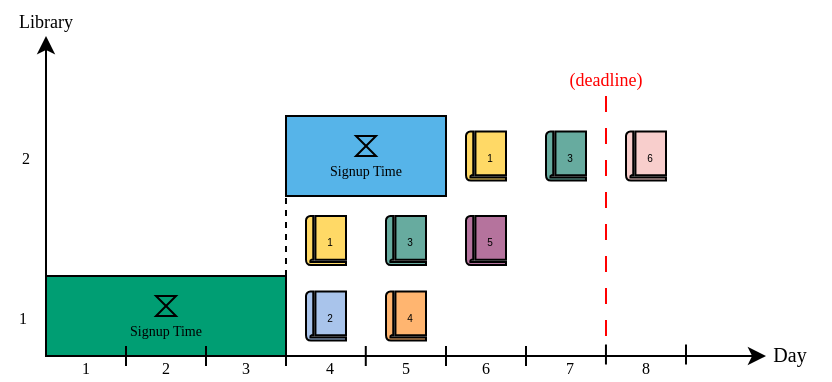 <mxfile version="21.6.8" type="device">
  <diagram name="example" id="hwzFVTMM_uJyrM2o6dDl">
    <mxGraphModel dx="658" dy="481" grid="1" gridSize="10" guides="1" tooltips="1" connect="1" arrows="1" fold="1" page="1" pageScale="1" pageWidth="827" pageHeight="1169" math="0" shadow="0">
      <root>
        <mxCell id="0" />
        <mxCell id="1" parent="0" />
        <mxCell id="ofYdp0S4x2xCZE4zrVgu-2" value="" style="endArrow=classic;html=1;rounded=0;" parent="1" edge="1">
          <mxGeometry width="50" height="50" relative="1" as="geometry">
            <mxPoint x="240" y="520" as="sourcePoint" />
            <mxPoint x="240" y="360" as="targetPoint" />
          </mxGeometry>
        </mxCell>
        <mxCell id="ofYdp0S4x2xCZE4zrVgu-3" value="" style="endArrow=classic;html=1;rounded=0;" parent="1" edge="1">
          <mxGeometry width="50" height="50" relative="1" as="geometry">
            <mxPoint x="260" y="520" as="sourcePoint" />
            <mxPoint x="600" y="520" as="targetPoint" />
          </mxGeometry>
        </mxCell>
        <mxCell id="ofYdp0S4x2xCZE4zrVgu-4" value="" style="rounded=0;whiteSpace=wrap;html=1;fillColor=#009E73;" parent="1" vertex="1">
          <mxGeometry x="240" y="480" width="120" height="40" as="geometry" />
        </mxCell>
        <mxCell id="ofYdp0S4x2xCZE4zrVgu-5" value="" style="rounded=0;whiteSpace=wrap;html=1;fillColor=#56B4E9;" parent="1" vertex="1">
          <mxGeometry x="360" y="400" width="80" height="40" as="geometry" />
        </mxCell>
        <mxCell id="ofYdp0S4x2xCZE4zrVgu-7" value="" style="endArrow=none;html=1;rounded=0;entryX=0;entryY=1;entryDx=0;entryDy=0;exitX=1;exitY=0;exitDx=0;exitDy=0;dashed=1;fontFamily=Linux Libertine;fontSource=https%3A%2F%2Ffonts.googleapis.com%2Fcss%3Ffamily%3DLinux%2BLibertine;" parent="1" source="ofYdp0S4x2xCZE4zrVgu-4" target="ofYdp0S4x2xCZE4zrVgu-5" edge="1">
          <mxGeometry width="50" height="50" relative="1" as="geometry">
            <mxPoint x="390" y="450" as="sourcePoint" />
            <mxPoint x="440" y="400" as="targetPoint" />
          </mxGeometry>
        </mxCell>
        <mxCell id="ofYdp0S4x2xCZE4zrVgu-9" value="" style="sketch=0;pointerEvents=1;shadow=0;dashed=0;html=1;labelPosition=center;verticalLabelPosition=bottom;verticalAlign=top;outlineConnect=0;align=center;shape=mxgraph.office.concepts.book_journal;fillColor=#A9C4EB;" parent="1" vertex="1">
          <mxGeometry x="370" y="487.75" width="20" height="24.5" as="geometry" />
        </mxCell>
        <mxCell id="ofYdp0S4x2xCZE4zrVgu-10" value="" style="sketch=0;pointerEvents=1;shadow=0;dashed=0;html=1;labelPosition=center;verticalLabelPosition=bottom;verticalAlign=top;outlineConnect=0;align=center;shape=mxgraph.office.concepts.book_journal;fillColor=#FFD966;" parent="1" vertex="1">
          <mxGeometry x="370" y="450" width="20" height="24.5" as="geometry" />
        </mxCell>
        <mxCell id="ofYdp0S4x2xCZE4zrVgu-11" value="" style="sketch=0;pointerEvents=1;shadow=0;dashed=0;html=1;labelPosition=center;verticalLabelPosition=bottom;verticalAlign=top;outlineConnect=0;align=center;shape=mxgraph.office.concepts.book_journal;fillColor=#67AB9F;" parent="1" vertex="1">
          <mxGeometry x="410" y="450" width="20" height="24.5" as="geometry" />
        </mxCell>
        <mxCell id="ofYdp0S4x2xCZE4zrVgu-13" value="" style="sketch=0;pointerEvents=1;shadow=0;dashed=0;html=1;labelPosition=center;verticalLabelPosition=bottom;verticalAlign=top;outlineConnect=0;align=center;shape=mxgraph.office.concepts.book_journal;fillColor=#FFB570;" parent="1" vertex="1">
          <mxGeometry x="410" y="487.75" width="20" height="24.5" as="geometry" />
        </mxCell>
        <mxCell id="ofYdp0S4x2xCZE4zrVgu-14" value="" style="sketch=0;pointerEvents=1;shadow=0;dashed=0;html=1;labelPosition=center;verticalLabelPosition=bottom;verticalAlign=top;outlineConnect=0;align=center;shape=mxgraph.office.concepts.book_journal;fontColor=default;labelBackgroundColor=default;fillColor=#FFD966;" parent="1" vertex="1">
          <mxGeometry x="450" y="407.75" width="20" height="24.5" as="geometry" />
        </mxCell>
        <mxCell id="ofYdp0S4x2xCZE4zrVgu-15" value="" style="sketch=0;pointerEvents=1;shadow=0;dashed=0;html=1;labelPosition=center;verticalLabelPosition=bottom;verticalAlign=top;outlineConnect=0;align=center;shape=mxgraph.office.concepts.book_journal;fillColor=#B5739D;" parent="1" vertex="1">
          <mxGeometry x="450" y="450" width="20" height="24.5" as="geometry" />
        </mxCell>
        <mxCell id="ofYdp0S4x2xCZE4zrVgu-16" value="" style="sketch=0;pointerEvents=1;shadow=0;dashed=0;html=1;labelPosition=center;verticalLabelPosition=bottom;verticalAlign=top;outlineConnect=0;align=center;shape=mxgraph.office.concepts.book_journal;fillColor=#67AB9F;" parent="1" vertex="1">
          <mxGeometry x="490" y="407.75" width="20" height="24.5" as="geometry" />
        </mxCell>
        <mxCell id="ofYdp0S4x2xCZE4zrVgu-19" value="" style="sketch=0;pointerEvents=1;shadow=0;dashed=0;html=1;labelPosition=center;verticalLabelPosition=bottom;verticalAlign=top;outlineConnect=0;align=center;shape=mxgraph.office.concepts.book_journal;fillColor=#F8CECC;" parent="1" vertex="1">
          <mxGeometry x="530" y="407.75" width="20" height="24.5" as="geometry" />
        </mxCell>
        <mxCell id="ofYdp0S4x2xCZE4zrVgu-20" value="&lt;font data-font-src=&quot;https://fonts.googleapis.com/css?family=Linux+Libertine&quot; face=&quot;Linux Libertine&quot; style=&quot;font-size: 7px;&quot;&gt;Signup Time&lt;/font&gt;" style="text;html=1;strokeColor=none;fillColor=none;align=center;verticalAlign=middle;whiteSpace=wrap;rounded=0;" parent="1" vertex="1">
          <mxGeometry x="265" y="497" width="70" height="17.25" as="geometry" />
        </mxCell>
        <mxCell id="ofYdp0S4x2xCZE4zrVgu-21" value="&lt;font data-font-src=&quot;https://fonts.googleapis.com/css?family=Linux+Libertine&quot; face=&quot;Linux Libertine&quot; style=&quot;font-size: 7px;&quot;&gt;Signup Time&lt;/font&gt;" style="text;html=1;strokeColor=none;fillColor=none;align=center;verticalAlign=middle;whiteSpace=wrap;rounded=0;" parent="1" vertex="1">
          <mxGeometry x="360" y="420" width="80" height="12.25" as="geometry" />
        </mxCell>
        <mxCell id="ofYdp0S4x2xCZE4zrVgu-23" value="" style="shape=collate;html=1;fontSize=10;strokeColor=default;fillColor=none;" parent="1" vertex="1">
          <mxGeometry x="295" y="490" width="10" height="10" as="geometry" />
        </mxCell>
        <mxCell id="ofYdp0S4x2xCZE4zrVgu-26" value="" style="shape=collate;html=1;fontSize=10;fillColor=none;" parent="1" vertex="1">
          <mxGeometry x="395" y="410" width="10" height="10" as="geometry" />
        </mxCell>
        <mxCell id="ofYdp0S4x2xCZE4zrVgu-27" value="&lt;font style=&quot;font-size: 5px;&quot;&gt;1&lt;/font&gt;" style="text;html=1;strokeColor=none;fillColor=none;align=center;verticalAlign=middle;whiteSpace=wrap;rounded=0;fontSize=5;" parent="1" vertex="1">
          <mxGeometry x="377" y="457.25" width="10" height="10" as="geometry" />
        </mxCell>
        <mxCell id="ofYdp0S4x2xCZE4zrVgu-30" value="&lt;font style=&quot;font-size: 5px;&quot;&gt;2&lt;/font&gt;" style="text;html=1;strokeColor=none;fillColor=none;align=center;verticalAlign=middle;whiteSpace=wrap;rounded=0;fontSize=5;" parent="1" vertex="1">
          <mxGeometry x="377" y="495" width="10" height="10" as="geometry" />
        </mxCell>
        <mxCell id="ofYdp0S4x2xCZE4zrVgu-31" value="&lt;font style=&quot;font-size: 5px;&quot;&gt;3&lt;/font&gt;" style="text;html=1;strokeColor=none;fillColor=none;align=center;verticalAlign=middle;whiteSpace=wrap;rounded=0;fontSize=5;" parent="1" vertex="1">
          <mxGeometry x="417" y="457.25" width="10" height="10" as="geometry" />
        </mxCell>
        <mxCell id="ofYdp0S4x2xCZE4zrVgu-32" value="&lt;font style=&quot;font-size: 5px;&quot;&gt;4&lt;/font&gt;" style="text;html=1;strokeColor=none;fillColor=none;align=center;verticalAlign=middle;whiteSpace=wrap;rounded=0;fontSize=5;" parent="1" vertex="1">
          <mxGeometry x="417" y="495" width="10" height="10" as="geometry" />
        </mxCell>
        <mxCell id="ofYdp0S4x2xCZE4zrVgu-33" value="&lt;font style=&quot;font-size: 5px;&quot;&gt;1&lt;/font&gt;" style="text;html=1;strokeColor=none;fillColor=none;align=center;verticalAlign=middle;whiteSpace=wrap;rounded=0;fontSize=5;" parent="1" vertex="1">
          <mxGeometry x="457" y="415" width="10" height="10" as="geometry" />
        </mxCell>
        <mxCell id="ofYdp0S4x2xCZE4zrVgu-34" value="&lt;font style=&quot;font-size: 5px;&quot;&gt;3&lt;/font&gt;" style="text;html=1;strokeColor=none;fillColor=none;align=center;verticalAlign=middle;whiteSpace=wrap;rounded=0;fontSize=5;" parent="1" vertex="1">
          <mxGeometry x="497" y="415" width="10" height="10" as="geometry" />
        </mxCell>
        <mxCell id="ofYdp0S4x2xCZE4zrVgu-35" value="&lt;font style=&quot;font-size: 5px;&quot;&gt;6&lt;/font&gt;" style="text;html=1;strokeColor=none;fillColor=none;align=center;verticalAlign=middle;whiteSpace=wrap;rounded=0;fontSize=5;" parent="1" vertex="1">
          <mxGeometry x="537" y="415" width="10" height="10" as="geometry" />
        </mxCell>
        <mxCell id="ofYdp0S4x2xCZE4zrVgu-39" value="&lt;font style=&quot;font-size: 5px;&quot;&gt;5&lt;/font&gt;" style="text;html=1;strokeColor=none;fillColor=none;align=center;verticalAlign=middle;whiteSpace=wrap;rounded=0;fontSize=5;" parent="1" vertex="1">
          <mxGeometry x="457" y="457.25" width="10" height="10" as="geometry" />
        </mxCell>
        <mxCell id="ofYdp0S4x2xCZE4zrVgu-43" value="" style="endArrow=none;html=1;rounded=0;fontColor=#FF3838;labelBackgroundColor=default;strokeColor=#FF0000;dashed=1;dashPattern=8 8;" parent="1" edge="1">
          <mxGeometry width="50" height="50" relative="1" as="geometry">
            <mxPoint x="520" y="510" as="sourcePoint" />
            <mxPoint x="520" y="390" as="targetPoint" />
          </mxGeometry>
        </mxCell>
        <mxCell id="ofYdp0S4x2xCZE4zrVgu-44" value="&lt;font data-font-src=&quot;https://fonts.googleapis.com/css?family=Linux+Libertine&quot; face=&quot;Linux Libertine&quot; style=&quot;font-size: 8px;&quot;&gt;1&lt;/font&gt;" style="text;html=1;strokeColor=none;fillColor=none;align=center;verticalAlign=middle;whiteSpace=wrap;rounded=0;" parent="1" vertex="1">
          <mxGeometry x="250" y="520" width="20" height="10" as="geometry" />
        </mxCell>
        <mxCell id="ofYdp0S4x2xCZE4zrVgu-45" value="&lt;font data-font-src=&quot;https://fonts.googleapis.com/css?family=Linux+Libertine&quot; face=&quot;Linux Libertine&quot; style=&quot;font-size: 8px;&quot;&gt;2&lt;/font&gt;" style="text;html=1;strokeColor=none;fillColor=none;align=center;verticalAlign=middle;whiteSpace=wrap;rounded=0;" parent="1" vertex="1">
          <mxGeometry x="290" y="520" width="20" height="10" as="geometry" />
        </mxCell>
        <mxCell id="ofYdp0S4x2xCZE4zrVgu-46" value="&lt;font data-font-src=&quot;https://fonts.googleapis.com/css?family=Linux+Libertine&quot; face=&quot;Linux Libertine&quot; style=&quot;font-size: 8px;&quot;&gt;3&lt;/font&gt;" style="text;html=1;strokeColor=none;fillColor=none;align=center;verticalAlign=middle;whiteSpace=wrap;rounded=0;" parent="1" vertex="1">
          <mxGeometry x="330" y="520" width="20" height="10" as="geometry" />
        </mxCell>
        <mxCell id="ofYdp0S4x2xCZE4zrVgu-47" value="&lt;font data-font-src=&quot;https://fonts.googleapis.com/css?family=Linux+Libertine&quot; face=&quot;Linux Libertine&quot; style=&quot;font-size: 8px;&quot;&gt;4&lt;/font&gt;" style="text;html=1;strokeColor=none;fillColor=none;align=center;verticalAlign=middle;whiteSpace=wrap;rounded=0;" parent="1" vertex="1">
          <mxGeometry x="372" y="520" width="20" height="10" as="geometry" />
        </mxCell>
        <mxCell id="ofYdp0S4x2xCZE4zrVgu-48" value="&lt;font data-font-src=&quot;https://fonts.googleapis.com/css?family=Linux+Libertine&quot; face=&quot;Linux Libertine&quot; style=&quot;font-size: 8px;&quot;&gt;5&lt;/font&gt;" style="text;html=1;strokeColor=none;fillColor=none;align=center;verticalAlign=middle;whiteSpace=wrap;rounded=0;" parent="1" vertex="1">
          <mxGeometry x="410" y="520" width="20" height="10" as="geometry" />
        </mxCell>
        <mxCell id="ofYdp0S4x2xCZE4zrVgu-49" value="&lt;font data-font-src=&quot;https://fonts.googleapis.com/css?family=Linux+Libertine&quot; face=&quot;Linux Libertine&quot; style=&quot;font-size: 8px;&quot;&gt;6&lt;/font&gt;" style="text;html=1;strokeColor=none;fillColor=none;align=center;verticalAlign=middle;whiteSpace=wrap;rounded=0;" parent="1" vertex="1">
          <mxGeometry x="450" y="520" width="20" height="10" as="geometry" />
        </mxCell>
        <mxCell id="ofYdp0S4x2xCZE4zrVgu-50" value="&lt;font data-font-src=&quot;https://fonts.googleapis.com/css?family=Linux+Libertine&quot; face=&quot;Linux Libertine&quot; style=&quot;font-size: 8px;&quot;&gt;7&lt;/font&gt;" style="text;html=1;strokeColor=none;fillColor=none;align=center;verticalAlign=middle;whiteSpace=wrap;rounded=0;" parent="1" vertex="1">
          <mxGeometry x="492" y="520" width="20" height="10" as="geometry" />
        </mxCell>
        <mxCell id="ofYdp0S4x2xCZE4zrVgu-51" value="&lt;font data-font-src=&quot;https://fonts.googleapis.com/css?family=Linux+Libertine&quot; face=&quot;Linux Libertine&quot; style=&quot;font-size: 8px;&quot;&gt;8&lt;/font&gt;" style="text;html=1;strokeColor=none;fillColor=none;align=center;verticalAlign=middle;whiteSpace=wrap;rounded=0;" parent="1" vertex="1">
          <mxGeometry x="530" y="520" width="20" height="10" as="geometry" />
        </mxCell>
        <mxCell id="ofYdp0S4x2xCZE4zrVgu-52" value="&lt;font data-font-src=&quot;https://fonts.googleapis.com/css?family=Linux+Libertine&quot; face=&quot;Linux Libertine&quot; style=&quot;font-size: 10px;&quot;&gt;Day&lt;/font&gt;" style="text;html=1;strokeColor=none;fillColor=none;align=center;verticalAlign=middle;whiteSpace=wrap;rounded=0;" parent="1" vertex="1">
          <mxGeometry x="592" y="506" width="40" height="25" as="geometry" />
        </mxCell>
        <mxCell id="ofYdp0S4x2xCZE4zrVgu-53" value="&lt;font data-font-src=&quot;https://fonts.googleapis.com/css?family=Linux+Libertine&quot; face=&quot;Linux Libertine&quot; style=&quot;font-size: 9px;&quot;&gt;Library&lt;/font&gt;" style="text;html=1;strokeColor=none;fillColor=none;align=center;verticalAlign=middle;whiteSpace=wrap;rounded=0;" parent="1" vertex="1">
          <mxGeometry x="220" y="342" width="40" height="20" as="geometry" />
        </mxCell>
        <mxCell id="ofYdp0S4x2xCZE4zrVgu-56" value="&lt;font data-font-src=&quot;https://fonts.googleapis.com/css?family=Linux+Libertine&quot; face=&quot;Linux Libertine&quot; color=&quot;#ff0000&quot; style=&quot;font-size: 9px;&quot;&gt;(&lt;font data-font-src=&quot;https://fonts.googleapis.com/css?family=Linux+Libertine&quot;&gt;deadline&lt;/font&gt;)&lt;/font&gt;" style="text;html=1;strokeColor=none;fillColor=none;align=center;verticalAlign=middle;whiteSpace=wrap;rounded=0;fontSize=13;" parent="1" vertex="1">
          <mxGeometry x="490" y="370" width="60" height="20" as="geometry" />
        </mxCell>
        <mxCell id="GnozD-dMwyIqzFIo_3tQ-4" value="" style="endArrow=none;html=1;rounded=0;" parent="1" edge="1">
          <mxGeometry width="50" height="50" relative="1" as="geometry">
            <mxPoint x="280" y="525" as="sourcePoint" />
            <mxPoint x="280" y="515" as="targetPoint" />
          </mxGeometry>
        </mxCell>
        <mxCell id="GnozD-dMwyIqzFIo_3tQ-6" value="" style="endArrow=none;html=1;rounded=0;" parent="1" edge="1">
          <mxGeometry width="50" height="50" relative="1" as="geometry">
            <mxPoint x="320" y="525" as="sourcePoint" />
            <mxPoint x="320" y="515" as="targetPoint" />
          </mxGeometry>
        </mxCell>
        <mxCell id="GnozD-dMwyIqzFIo_3tQ-7" value="" style="endArrow=none;html=1;rounded=0;" parent="1" edge="1">
          <mxGeometry width="50" height="50" relative="1" as="geometry">
            <mxPoint x="360" y="525" as="sourcePoint" />
            <mxPoint x="360" y="515" as="targetPoint" />
          </mxGeometry>
        </mxCell>
        <mxCell id="GnozD-dMwyIqzFIo_3tQ-8" value="" style="endArrow=none;html=1;rounded=0;" parent="1" edge="1">
          <mxGeometry width="50" height="50" relative="1" as="geometry">
            <mxPoint x="399.89" y="525" as="sourcePoint" />
            <mxPoint x="399.89" y="515" as="targetPoint" />
          </mxGeometry>
        </mxCell>
        <mxCell id="GnozD-dMwyIqzFIo_3tQ-9" value="" style="endArrow=none;html=1;rounded=0;" parent="1" edge="1">
          <mxGeometry width="50" height="50" relative="1" as="geometry">
            <mxPoint x="440" y="525" as="sourcePoint" />
            <mxPoint x="440" y="515" as="targetPoint" />
          </mxGeometry>
        </mxCell>
        <mxCell id="GnozD-dMwyIqzFIo_3tQ-10" value="" style="endArrow=none;html=1;rounded=0;" parent="1" edge="1">
          <mxGeometry width="50" height="50" relative="1" as="geometry">
            <mxPoint x="480" y="525" as="sourcePoint" />
            <mxPoint x="480" y="515" as="targetPoint" />
          </mxGeometry>
        </mxCell>
        <mxCell id="GnozD-dMwyIqzFIo_3tQ-11" value="" style="endArrow=none;html=1;rounded=0;strokeWidth=1;" parent="1" edge="1">
          <mxGeometry width="50" height="50" relative="1" as="geometry">
            <mxPoint x="519.98" y="524.25" as="sourcePoint" />
            <mxPoint x="519.98" y="514.25" as="targetPoint" />
          </mxGeometry>
        </mxCell>
        <mxCell id="GnozD-dMwyIqzFIo_3tQ-14" value="&lt;font face=&quot;Linux Libertine&quot;&gt;&lt;span style=&quot;font-size: 8px;&quot;&gt;1&lt;/span&gt;&lt;/font&gt;" style="text;html=1;strokeColor=none;fillColor=none;align=center;verticalAlign=middle;whiteSpace=wrap;rounded=0;" parent="1" vertex="1">
          <mxGeometry x="217" y="490" width="23" height="20" as="geometry" />
        </mxCell>
        <mxCell id="GnozD-dMwyIqzFIo_3tQ-15" value="&lt;font data-font-src=&quot;https://fonts.googleapis.com/css?family=Linux+Libertine&quot; face=&quot;Linux Libertine&quot; style=&quot;font-size: 8px;&quot;&gt;2&lt;/font&gt;" style="text;html=1;strokeColor=none;fillColor=none;align=center;verticalAlign=middle;whiteSpace=wrap;rounded=0;" parent="1" vertex="1">
          <mxGeometry x="220" y="410" width="20" height="20" as="geometry" />
        </mxCell>
        <mxCell id="K1kXKe1LBkPMUJFHfrQv-1" value="" style="endArrow=none;html=1;rounded=0;strokeWidth=1;" edge="1" parent="1">
          <mxGeometry width="50" height="50" relative="1" as="geometry">
            <mxPoint x="560.0" y="524.25" as="sourcePoint" />
            <mxPoint x="560.0" y="514.25" as="targetPoint" />
          </mxGeometry>
        </mxCell>
      </root>
    </mxGraphModel>
  </diagram>
</mxfile>
